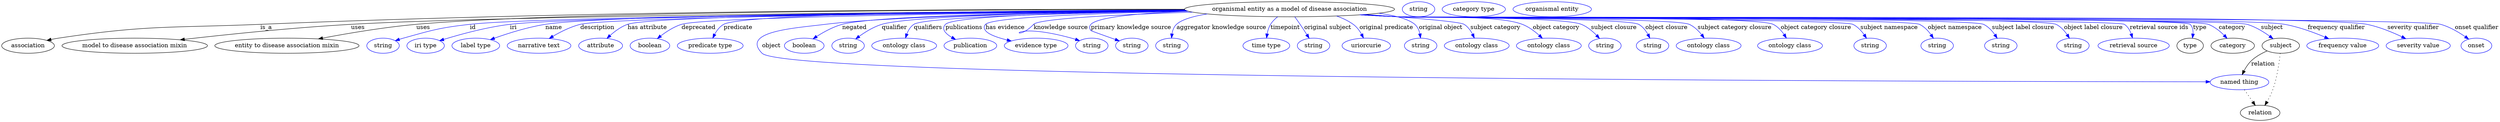digraph {
	graph [bb="0,0,5918.4,283"];
	node [label="\N"];
	"organismal entity as a model of disease association"	[height=0.5,
		label="organismal entity as a model of disease association",
		pos="3051.4,265",
		width=6.9147];
	association	[height=0.5,
		pos="62.394,178",
		width=1.7332];
	"organismal entity as a model of disease association" -> association	[label=is_a,
		lp="626.39,221.5",
		pos="e,107.11,190.75 2802.4,264.91 2361,265.52 1412.3,262.33 612.39,229 399.63,220.14 344.94,227.91 134.39,196 128.7,195.14 122.79,194.05 \
116.92,192.86"];
	"model to disease association mixin"	[height=0.5,
		pos="315.39,178",
		width=4.7843];
	"organismal entity as a model of disease association" -> "model to disease association mixin"	[label=uses,
		lp="843.89,221.5",
		pos="e,423.07,192.09 2804.4,262.66 2308.2,259.54 1205.2,250.39 827.39,229 691.91,221.33 536.89,205.15 433.25,193.27"];
	"entity to disease association mixin"	[height=0.5,
		pos="676.39,178",
		width=4.7482];
	"organismal entity as a model of disease association" -> "entity to disease association mixin"	[label=uses,
		lp="998.89,221.5",
		pos="e,750.84,194.27 2802.6,264.31 2332.2,264.15 1328.4,260.03 982.39,229 906.98,222.24 822.05,207.81 760.83,196.18"];
	id	[color=blue,
		height=0.5,
		label=string,
		pos="903.39,178",
		width=1.0652];
	"organismal entity as a model of disease association" -> id	[color=blue,
		label=id,
		lp="1115.4,221.5",
		pos="e,932.39,189.97 2805.5,262.17 2320.3,258.18 1272.4,247.54 1108.4,229 1037.5,220.99 1020,215.28 951.39,196 948.29,195.13 945.09,194.16 \
941.89,193.14",
		style=solid];
	iri	[color=blue,
		height=0.5,
		label="iri type",
		pos="1004.4,178",
		width=1.2277];
	"organismal entity as a model of disease association" -> iri	[color=blue,
		label=iri,
		lp="1211.4,221.5",
		pos="e,1037.4,190 2805.5,262.13 2338.9,258.16 1357.8,247.72 1203.4,229 1148.5,222.34 1086.9,205.35 1047,193.02",
		style=solid];
	name	[color=blue,
		height=0.5,
		label="label type",
		pos="1123.4,178",
		width=1.5707];
	"organismal entity as a model of disease association" -> name	[color=blue,
		label=name,
		lp="1307.4,221.5",
		pos="e,1157.6,192.47 2803.9,262.87 2353.4,260.26 1432.7,252.13 1287.4,229 1245.7,222.36 1199.9,207.73 1167.3,196",
		style=solid];
	description	[color=blue,
		height=0.5,
		label="narrative text",
		pos="1273.4,178",
		width=2.0943];
	"organismal entity as a model of disease association" -> description	[color=blue,
		label=description,
		lp="1410.9,221.5",
		pos="e,1297.3,195.24 2806.3,261.81 2356.4,257.38 1438.5,246.28 1370.4,229 1347.7,223.25 1324.4,211.41 1306.2,200.7",
		style=solid];
	"has attribute"	[color=blue,
		height=0.5,
		label=attribute,
		pos="1418.4,178",
		width=1.4443];
	"organismal entity as a model of disease association" -> "has attribute"	[color=blue,
		label="has attribute",
		lp="1529.4,221.5",
		pos="e,1433.4,195.42 2804.5,262.56 2378.1,259.49 1543.3,250.75 1482.4,229 1466.9,223.46 1452.2,212.54 1440.8,202.31",
		style=solid];
	deprecated	[color=blue,
		height=0.5,
		label=boolean,
		pos="1535.4,178",
		width=1.2999];
	"organismal entity as a model of disease association" -> deprecated	[color=blue,
		label=deprecated,
		lp="1650.9,221.5",
		pos="e,1553,194.95 2806.7,261.59 2410.4,257.19 1666.2,246.64 1610.4,229 1592.4,223.3 1574.6,211.83 1560.9,201.31",
		style=solid];
	predicate	[color=blue,
		height=0.5,
		label="predicate type",
		pos="1678.4,178",
		width=2.1665];
	"organismal entity as a model of disease association" -> predicate	[color=blue,
		label=predicate,
		lp="1744.4,221.5",
		pos="e,1684.4,196.13 2803.1,263.5 2428.5,261.88 1757,255.31 1710.4,229 1701,223.68 1693.9,214.31 1688.8,205.11",
		style=solid];
	object	[color=blue,
		height=0.5,
		label="named thing",
		pos="5304.4,91",
		width=1.9318];
	"organismal entity as a model of disease association" -> object	[color=blue,
		label=object,
		lp="1823.4,178",
		pos="e,5234.6,92.012 2807,261.53 2534.1,257.83 2109.8,249.01 1950.4,229 1878,219.91 1750.3,212.1 1801.4,160 1863.3,96.838 4707.3,92.318 \
5224.2,92.018",
		style=solid];
	negated	[color=blue,
		height=0.5,
		label=boolean,
		pos="1901.4,178",
		width=1.2999];
	"organismal entity as a model of disease association" -> negated	[color=blue,
		label=negated,
		lp="2019.4,221.5",
		pos="e,1922.1,194.42 2805.8,262.03 2516.8,258.74 2066.5,250.26 1990.4,229 1969.1,223.05 1947.4,211 1930.7,200.23",
		style=solid];
	qualifier	[color=blue,
		height=0.5,
		label=string,
		pos="2004.4,178",
		width=1.0652];
	"organismal entity as a model of disease association" -> qualifier	[color=blue,
		label=qualifier,
		lp="2114.4,221.5",
		pos="e,2022.4,194.16 2806.6,261.71 2542.8,258.19 2151.5,249.56 2084.4,229 2064.9,223.02 2045.4,211.03 2030.6,200.28",
		style=solid];
	qualifiers	[color=blue,
		height=0.5,
		label="ontology class",
		pos="2137.4,178",
		width=2.1304];
	"organismal entity as a model of disease association" -> qualifiers	[color=blue,
		label=qualifiers,
		lp="2193.9,221.5",
		pos="e,2140.6,196.4 2809.5,260.71 2554.9,256.3 2187.1,246.88 2160.4,229 2152.4,223.67 2147.2,214.85 2143.7,206.09",
		style=solid];
	publications	[color=blue,
		height=0.5,
		label=publication,
		pos="2294.4,178",
		width=1.7332];
	"organismal entity as a model of disease association" -> publications	[color=blue,
		label=publications,
		lp="2279.4,221.5",
		pos="e,2259.3,192.97 2806.6,261.64 2573.5,258.16 2255.2,249.63 2235.4,229 2224.8,217.98 2235.3,206.88 2250.2,197.96",
		style=solid];
	"has evidence"	[color=blue,
		height=0.5,
		label="evidence type",
		pos="2450.4,178",
		width=2.0943];
	"organismal entity as a model of disease association" -> "has evidence"	[color=blue,
		label="has evidence",
		lp="2376.9,221.5",
		pos="e,2391.4,189.32 2811.1,260.16 2607.9,255.7 2347.1,246.58 2330.4,229 2325.8,224.17 2326.4,219.33 2330.4,214 2337.2,204.89 2358.6,\
197.36 2381.5,191.65",
		style=solid];
	"knowledge source"	[color=blue,
		height=0.5,
		label=string,
		pos="2582.4,178",
		width=1.0652];
	"organismal entity as a model of disease association" -> "knowledge source"	[color=blue,
		label="knowledge source",
		lp="2508.9,221.5",
		pos="e,2553.4,190.01 2821.8,258.02 2655.5,252.54 2457.7,243.09 2444.4,229 2397.7,179.52 2375.1,239.89 2534.4,196 2537.5,195.14 2540.7,\
194.18 2543.9,193.17",
		style=solid];
	"primary knowledge source"	[color=blue,
		height=0.5,
		label=string,
		pos="2677.4,178",
		width=1.0652];
	"organismal entity as a model of disease association" -> "primary knowledge source"	[color=blue,
		label="primary knowledge source",
		lp="2675.4,221.5",
		pos="e,2647.7,189.48 2811,260.24 2703.6,256.01 2597.3,247.2 2580.4,229 2575.9,224.11 2576.6,219.46 2580.4,214 2580.9,213.34 2611.4,202.37 \
2638.1,192.89",
		style=solid];
	"aggregator knowledge source"	[color=blue,
		height=0.5,
		label=string,
		pos="2772.4,178",
		width=1.0652];
	"organismal entity as a model of disease association" -> "aggregator knowledge source"	[color=blue,
		label="aggregator knowledge source",
		lp="2889.9,221.5",
		pos="e,2771.5,196.27 2856.4,253.77 2823.6,248.5 2796.1,240.65 2783.4,229 2777.1,223.19 2773.9,214.64 2772.5,206.24",
		style=solid];
	timepoint	[color=blue,
		height=0.5,
		label="time type",
		pos="2996.4,178",
		width=1.5346];
	"organismal entity as a model of disease association" -> timepoint	[color=blue,
		label=timepoint,
		lp="3041.4,221.5",
		pos="e,2996.9,196.3 3023.2,247.04 3016.8,241.98 3010.7,235.9 3006.4,229 3002.2,222.27 2999.8,214.14 2998.3,206.42",
		style=solid];
	"original subject"	[color=blue,
		height=0.5,
		label=string,
		pos="3108.4,178",
		width=1.0652];
	"organismal entity as a model of disease association" -> "original subject"	[color=blue,
		label="original subject",
		lp="3142.4,221.5",
		pos="e,3097.9,195.81 3064,246.68 3068,241.08 3072.5,234.81 3076.4,229 3081.8,221.06 3087.5,212.29 3092.5,204.34",
		style=solid];
	"original predicate"	[color=blue,
		height=0.5,
		label=uriorcurie,
		pos="3233.4,178",
		width=1.5887];
	"organismal entity as a model of disease association" -> "original predicate"	[color=blue,
		label="original predicate",
		lp="3280.9,221.5",
		pos="e,3226.8,196.33 3163,248.83 3177,243.92 3190.6,237.46 3202.4,229 3210.7,223.06 3217.2,214.14 3222.1,205.48",
		style=solid];
	"original object"	[color=blue,
		height=0.5,
		label=string,
		pos="3362.4,178",
		width=1.0652];
	"organismal entity as a model of disease association" -> "original object"	[color=blue,
		label="original object",
		lp="3409.9,221.5",
		pos="e,3362.2,196.41 3262.8,255.49 3300.9,250.17 3333.4,241.87 3348.4,229 3355,223.33 3358.6,214.82 3360.6,206.41",
		style=solid];
	"subject category"	[color=blue,
		height=0.5,
		label="ontology class",
		pos="3495.4,178",
		width=2.1304];
	"organismal entity as a model of disease association" -> "subject category"	[color=blue,
		label="subject category",
		lp="3539.9,221.5",
		pos="e,3489.7,196.37 3231,252.5 3337.9,245.03 3454.9,235.51 3465.4,229 3474.2,223.52 3480.8,214.42 3485.5,205.47",
		style=solid];
	"object category"	[color=blue,
		height=0.5,
		label="ontology class",
		pos="3666.4,178",
		width=2.1304];
	"organismal entity as a model of disease association" -> "object category"	[color=blue,
		label="object category",
		lp="3683.9,221.5",
		pos="e,3651.1,195.69 3227.6,252.28 3255,250.49 3283,248.68 3309.4,247 3374.7,242.85 3542.3,252.43 3603.4,229 3618.3,223.29 3632.4,212.72 \
3643.5,202.76",
		style=solid];
	"subject closure"	[color=blue,
		height=0.5,
		label=string,
		pos="3799.4,178",
		width=1.0652];
	"organismal entity as a model of disease association" -> "subject closure"	[color=blue,
		label="subject closure",
		lp="3820.9,221.5",
		pos="e,3786.6,195.29 3224.1,252.03 3252.6,250.23 3281.8,248.48 3309.4,247 3357.6,244.41 3698.7,247.13 3743.4,229 3757.3,223.38 3769.9,\
212.75 3779.7,202.74",
		style=solid];
	"object closure"	[color=blue,
		height=0.5,
		label=string,
		pos="3912.4,178",
		width=1.0652];
	"organismal entity as a model of disease association" -> "object closure"	[color=blue,
		label="object closure",
		lp="3945.4,221.5",
		pos="e,3906,196.12 3222.4,251.91 3251.4,250.09 3281.3,248.37 3309.4,247 3341,245.46 3851.7,244.45 3879.4,229 3888.9,223.67 3896.2,214.31 \
3901.4,205.11",
		style=solid];
	"subject category closure"	[color=blue,
		height=0.5,
		label="ontology class",
		pos="4045.4,178",
		width=2.1304];
	"organismal entity as a model of disease association" -> "subject category closure"	[color=blue,
		label="subject category closure",
		lp="4106.9,221.5",
		pos="e,4034.9,196.29 3221.3,251.84 3250.7,250.01 3280.9,248.31 3309.4,247 3347.7,245.24 3964.5,244.87 3999.4,229 4011,223.72 4021,213.96 \
4028.7,204.45",
		style=solid];
	"object category closure"	[color=blue,
		height=0.5,
		label="ontology class",
		pos="4238.4,178",
		width=2.1304];
	"organismal entity as a model of disease association" -> "object category closure"	[color=blue,
		label="object category closure",
		lp="4299.9,221.5",
		pos="e,4229.8,196.25 3220.3,251.76 3250,249.93 3280.6,248.24 3309.4,247 3358.7,244.88 4154.1,250.85 4198.4,229 4209.1,223.73 4217.8,214.11 \
4224.4,204.7",
		style=solid];
	"subject namespace"	[color=blue,
		height=0.5,
		label=string,
		pos="4428.4,178",
		width=1.0652];
	"organismal entity as a model of disease association" -> "subject namespace"	[color=blue,
		label="subject namespace",
		lp="4473.4,221.5",
		pos="e,4419.8,195.79 3219.6,251.72 3249.5,249.88 3280.4,248.2 3309.4,247 3339.3,245.77 4360.4,242.04 4387.4,229 4398.4,223.69 4407.4,\
213.87 4414.2,204.33",
		style=solid];
	"object namespace"	[color=blue,
		height=0.5,
		label=string,
		pos="4587.4,178",
		width=1.0652];
	"organismal entity as a model of disease association" -> "object namespace"	[color=blue,
		label="object namespace",
		lp="4629.4,221.5",
		pos="e,4578.5,195.81 3219.3,251.69 3249.3,249.84 3280.2,248.17 3309.4,247 3343.7,245.62 4514.4,243.73 4545.4,229 4556.5,223.71 4565.8,\
213.9 4572.7,204.36",
		style=solid];
	"subject label closure"	[color=blue,
		height=0.5,
		label=string,
		pos="4738.4,178",
		width=1.0652];
	"organismal entity as a model of disease association" -> "subject label closure"	[color=blue,
		label="subject label closure",
		lp="4791.4,221.5",
		pos="e,4729.8,195.8 3218.9,251.67 3249,249.82 3280.1,248.15 3309.4,247 3347.9,245.48 4662.6,245.72 4697.4,229 4708.4,223.71 4717.4,213.89 \
4724.2,204.35",
		style=solid];
	"object label closure"	[color=blue,
		height=0.5,
		label=string,
		pos="4909.4,178",
		width=1.0652];
	"organismal entity as a model of disease association" -> "object label closure"	[color=blue,
		label="object label closure",
		lp="4957.9,221.5",
		pos="e,4901.1,195.8 3218.6,251.66 3248.8,249.8 3280,248.14 3309.4,247 3352.7,245.32 4830.4,248 4869.4,229 4880.3,223.7 4889.1,213.89 \
4895.7,204.35",
		style=solid];
	"retrieval source ids"	[color=blue,
		height=0.5,
		label="retrieval source",
		pos="5053.4,178",
		width=2.347];
	"organismal entity as a model of disease association" -> "retrieval source ids"	[color=blue,
		label="retrieval source ids",
		lp="5113.9,221.5",
		pos="e,5050.6,196.48 3218.6,251.63 3248.8,249.78 3280,248.12 3309.4,247 3333.3,246.09 5011.4,242.17 5031.4,229 5039.3,223.76 5044.4,214.96 \
5047.7,206.18",
		style=solid];
	type	[height=0.5,
		pos="5187.4,178",
		width=0.86659];
	"organismal entity as a model of disease association" -> type	[color=blue,
		label=type,
		lp="5210.4,221.5",
		pos="e,5192.9,196.13 3218.2,251.63 3248.5,249.77 3279.9,248.11 3309.4,247 3335.5,246.02 5169,247.53 5187.4,229 5193.3,223.04 5194.7,214.45 \
5194.3,206.06",
		style=solid];
	category	[height=0.5,
		pos="5288.4,178",
		width=1.4263];
	"organismal entity as a model of disease association" -> category	[color=blue,
		label=category,
		lp="5286.9,221.5",
		pos="e,5275.1,195.46 3218.2,251.63 3248.5,249.77 3279.9,248.11 3309.4,247 3362.7,244.99 5180.5,247.82 5230.4,229 5244.7,223.62 5257.8,\
213.02 5267.9,202.95",
		style=solid];
	subject	[height=0.5,
		pos="5402.4,178",
		width=1.2277];
	"organismal entity as a model of disease association" -> subject	[color=blue,
		label=subject,
		lp="5381.4,221.5",
		pos="e,5384.1,194.56 3218.2,251.62 3248.5,249.76 3279.9,248.1 3309.4,247 3365.3,244.91 5268.7,244.66 5322.4,229 5341.8,223.33 5361.2,\
211.46 5376,200.71",
		style=solid];
	"frequency qualifier"	[color=blue,
		height=0.5,
		label="frequency value",
		pos="5549.4,178",
		width=2.3651];
	"organismal entity as a model of disease association" -> "frequency qualifier"	[color=blue,
		label="frequency qualifier",
		lp="5534.4,221.5",
		pos="e,5516.3,194.62 3218.2,251.61 3248.5,249.75 3279.9,248.1 3309.4,247 3426.1,242.66 5296.5,249.69 5411.4,229 5444.5,223.05 5480.1,\
209.97 5506.8,198.68",
		style=solid];
	"severity qualifier"	[color=blue,
		height=0.5,
		label="severity value",
		pos="5728.4,178",
		width=2.1123];
	"organismal entity as a model of disease association" -> "severity qualifier"	[color=blue,
		label="severity qualifier",
		lp="5716.4,221.5",
		pos="e,5698.8,194.87 3217.9,251.61 3248.3,249.75 3279.8,248.09 3309.4,247 3436.9,242.3 5481.3,254.15 5606.4,229 5635.4,223.17 5666.2,\
210.49 5689.6,199.36",
		style=solid];
	"onset qualifier"	[color=blue,
		height=0.5,
		label=onset,
		pos="5865.4,178",
		width=1.011];
	"organismal entity as a model of disease association" -> "onset qualifier"	[color=blue,
		label="onset qualifier",
		lp="5866.9,221.5",
		pos="e,5847.1,193.86 3217.9,251.6 3248.3,249.74 3279.8,248.08 3309.4,247 3378,244.49 5715.3,247.45 5781.4,229 5802.2,223.19 5823.1,210.78 \
5838.9,199.78",
		style=solid];
	relation	[height=0.5,
		pos="5353.4,18",
		width=1.2999];
	object -> relation	[pos="e,5341.9,35.705 5316,73.174 5322,64.509 5329.4,53.768 5336,44.141",
		style=dotted];
	association_type	[color=blue,
		height=0.5,
		label=string,
		pos="3356.4,265",
		width=1.0652];
	association_category	[color=blue,
		height=0.5,
		label="category type",
		pos="3487.4,265",
		width=2.0762];
	subject -> object	[label=relation,
		lp="5360.4,134.5",
		pos="e,5310.8,108.97 5369.9,165.59 5357.1,159.94 5343,152.13 5332.4,142 5325.4,135.31 5319.7,126.48 5315.3,118.1"];
	subject -> relation	[pos="e,5364.6,35.828 5401,159.99 5398.9,139.02 5394,102.55 5383.4,73 5379.9,63.258 5374.8,53.189 5369.8,44.423",
		style=dotted];
	"organismal entity as a model of disease association_subject"	[color=blue,
		height=0.5,
		label="organismal entity",
		pos="3673.4,265",
		width=2.5817];
}
